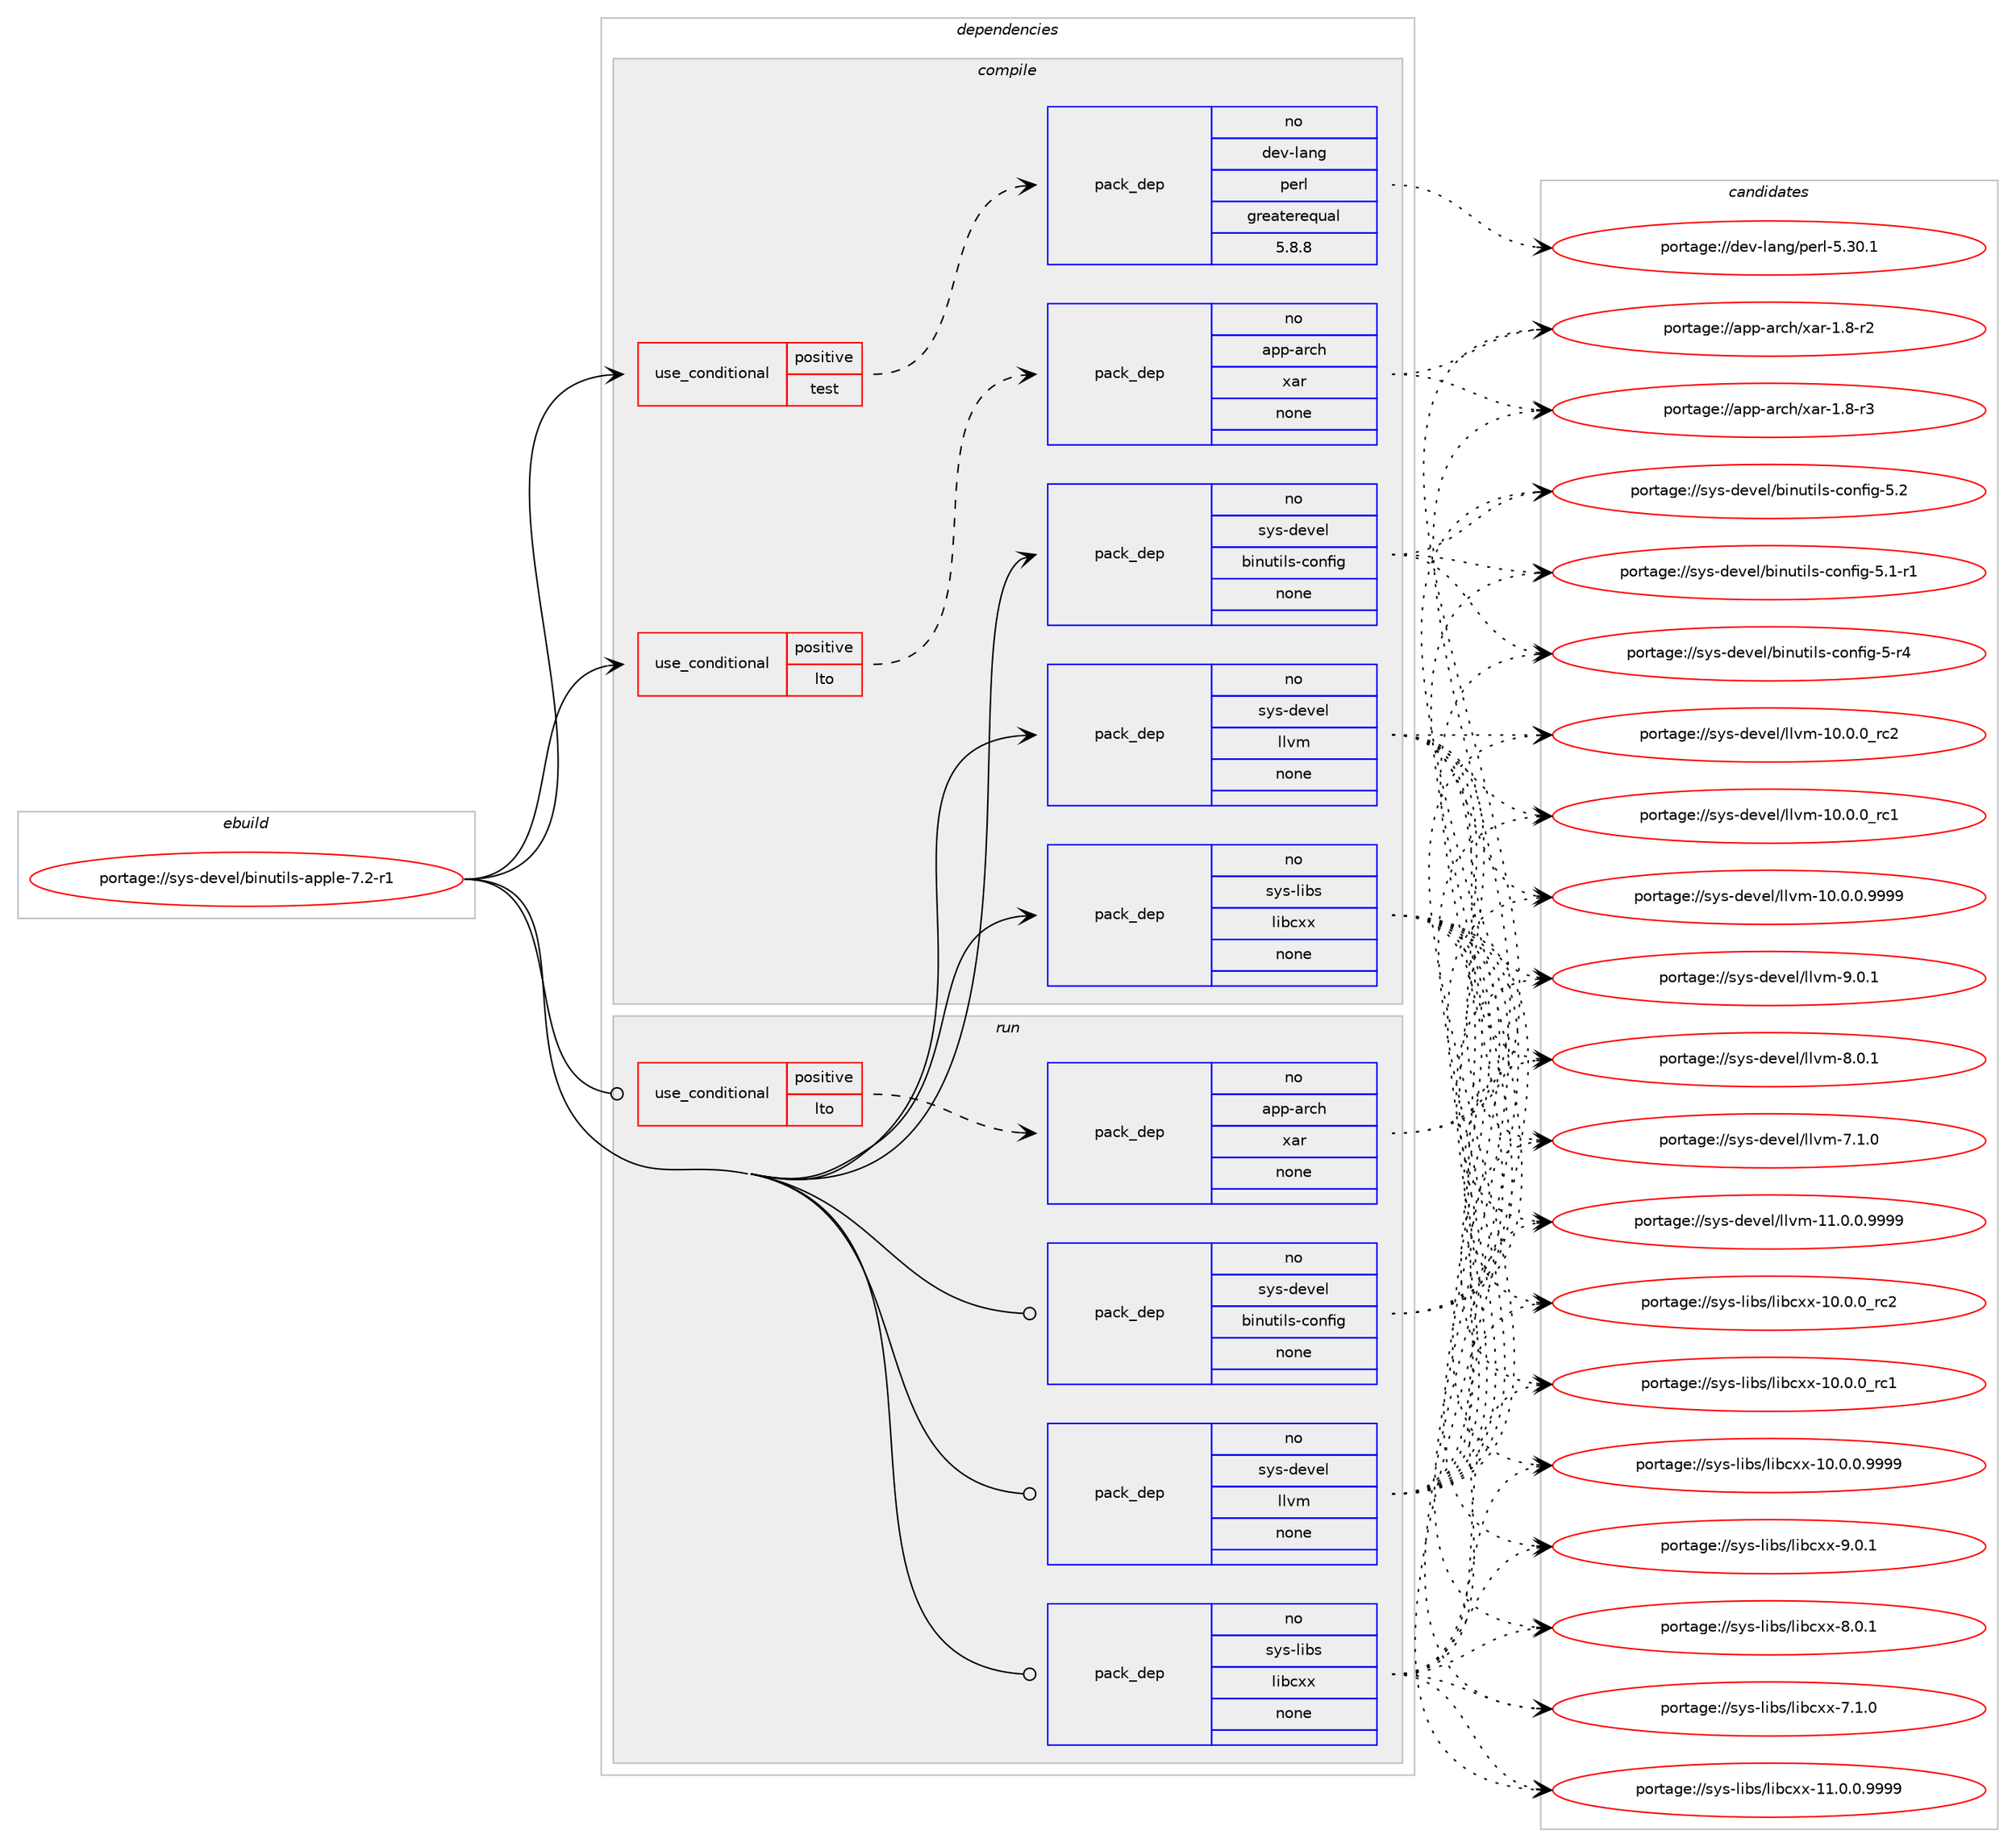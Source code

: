 digraph prolog {

# *************
# Graph options
# *************

newrank=true;
concentrate=true;
compound=true;
graph [rankdir=LR,fontname=Helvetica,fontsize=10,ranksep=1.5];#, ranksep=2.5, nodesep=0.2];
edge  [arrowhead=vee];
node  [fontname=Helvetica,fontsize=10];

# **********
# The ebuild
# **********

subgraph cluster_leftcol {
color=gray;
rank=same;
label=<<i>ebuild</i>>;
id [label="portage://sys-devel/binutils-apple-7.2-r1", color=red, width=4, href="../sys-devel/binutils-apple-7.2-r1.svg"];
}

# ****************
# The dependencies
# ****************

subgraph cluster_midcol {
color=gray;
label=<<i>dependencies</i>>;
subgraph cluster_compile {
fillcolor="#eeeeee";
style=filled;
label=<<i>compile</i>>;
subgraph cond10500 {
dependency52066 [label=<<TABLE BORDER="0" CELLBORDER="1" CELLSPACING="0" CELLPADDING="4"><TR><TD ROWSPAN="3" CELLPADDING="10">use_conditional</TD></TR><TR><TD>positive</TD></TR><TR><TD>lto</TD></TR></TABLE>>, shape=none, color=red];
subgraph pack40442 {
dependency52067 [label=<<TABLE BORDER="0" CELLBORDER="1" CELLSPACING="0" CELLPADDING="4" WIDTH="220"><TR><TD ROWSPAN="6" CELLPADDING="30">pack_dep</TD></TR><TR><TD WIDTH="110">no</TD></TR><TR><TD>app-arch</TD></TR><TR><TD>xar</TD></TR><TR><TD>none</TD></TR><TR><TD></TD></TR></TABLE>>, shape=none, color=blue];
}
dependency52066:e -> dependency52067:w [weight=20,style="dashed",arrowhead="vee"];
}
id:e -> dependency52066:w [weight=20,style="solid",arrowhead="vee"];
subgraph cond10501 {
dependency52068 [label=<<TABLE BORDER="0" CELLBORDER="1" CELLSPACING="0" CELLPADDING="4"><TR><TD ROWSPAN="3" CELLPADDING="10">use_conditional</TD></TR><TR><TD>positive</TD></TR><TR><TD>test</TD></TR></TABLE>>, shape=none, color=red];
subgraph pack40443 {
dependency52069 [label=<<TABLE BORDER="0" CELLBORDER="1" CELLSPACING="0" CELLPADDING="4" WIDTH="220"><TR><TD ROWSPAN="6" CELLPADDING="30">pack_dep</TD></TR><TR><TD WIDTH="110">no</TD></TR><TR><TD>dev-lang</TD></TR><TR><TD>perl</TD></TR><TR><TD>greaterequal</TD></TR><TR><TD>5.8.8</TD></TR></TABLE>>, shape=none, color=blue];
}
dependency52068:e -> dependency52069:w [weight=20,style="dashed",arrowhead="vee"];
}
id:e -> dependency52068:w [weight=20,style="solid",arrowhead="vee"];
subgraph pack40444 {
dependency52070 [label=<<TABLE BORDER="0" CELLBORDER="1" CELLSPACING="0" CELLPADDING="4" WIDTH="220"><TR><TD ROWSPAN="6" CELLPADDING="30">pack_dep</TD></TR><TR><TD WIDTH="110">no</TD></TR><TR><TD>sys-devel</TD></TR><TR><TD>binutils-config</TD></TR><TR><TD>none</TD></TR><TR><TD></TD></TR></TABLE>>, shape=none, color=blue];
}
id:e -> dependency52070:w [weight=20,style="solid",arrowhead="vee"];
subgraph pack40445 {
dependency52071 [label=<<TABLE BORDER="0" CELLBORDER="1" CELLSPACING="0" CELLPADDING="4" WIDTH="220"><TR><TD ROWSPAN="6" CELLPADDING="30">pack_dep</TD></TR><TR><TD WIDTH="110">no</TD></TR><TR><TD>sys-devel</TD></TR><TR><TD>llvm</TD></TR><TR><TD>none</TD></TR><TR><TD></TD></TR></TABLE>>, shape=none, color=blue];
}
id:e -> dependency52071:w [weight=20,style="solid",arrowhead="vee"];
subgraph pack40446 {
dependency52072 [label=<<TABLE BORDER="0" CELLBORDER="1" CELLSPACING="0" CELLPADDING="4" WIDTH="220"><TR><TD ROWSPAN="6" CELLPADDING="30">pack_dep</TD></TR><TR><TD WIDTH="110">no</TD></TR><TR><TD>sys-libs</TD></TR><TR><TD>libcxx</TD></TR><TR><TD>none</TD></TR><TR><TD></TD></TR></TABLE>>, shape=none, color=blue];
}
id:e -> dependency52072:w [weight=20,style="solid",arrowhead="vee"];
}
subgraph cluster_compileandrun {
fillcolor="#eeeeee";
style=filled;
label=<<i>compile and run</i>>;
}
subgraph cluster_run {
fillcolor="#eeeeee";
style=filled;
label=<<i>run</i>>;
subgraph cond10502 {
dependency52073 [label=<<TABLE BORDER="0" CELLBORDER="1" CELLSPACING="0" CELLPADDING="4"><TR><TD ROWSPAN="3" CELLPADDING="10">use_conditional</TD></TR><TR><TD>positive</TD></TR><TR><TD>lto</TD></TR></TABLE>>, shape=none, color=red];
subgraph pack40447 {
dependency52074 [label=<<TABLE BORDER="0" CELLBORDER="1" CELLSPACING="0" CELLPADDING="4" WIDTH="220"><TR><TD ROWSPAN="6" CELLPADDING="30">pack_dep</TD></TR><TR><TD WIDTH="110">no</TD></TR><TR><TD>app-arch</TD></TR><TR><TD>xar</TD></TR><TR><TD>none</TD></TR><TR><TD></TD></TR></TABLE>>, shape=none, color=blue];
}
dependency52073:e -> dependency52074:w [weight=20,style="dashed",arrowhead="vee"];
}
id:e -> dependency52073:w [weight=20,style="solid",arrowhead="odot"];
subgraph pack40448 {
dependency52075 [label=<<TABLE BORDER="0" CELLBORDER="1" CELLSPACING="0" CELLPADDING="4" WIDTH="220"><TR><TD ROWSPAN="6" CELLPADDING="30">pack_dep</TD></TR><TR><TD WIDTH="110">no</TD></TR><TR><TD>sys-devel</TD></TR><TR><TD>binutils-config</TD></TR><TR><TD>none</TD></TR><TR><TD></TD></TR></TABLE>>, shape=none, color=blue];
}
id:e -> dependency52075:w [weight=20,style="solid",arrowhead="odot"];
subgraph pack40449 {
dependency52076 [label=<<TABLE BORDER="0" CELLBORDER="1" CELLSPACING="0" CELLPADDING="4" WIDTH="220"><TR><TD ROWSPAN="6" CELLPADDING="30">pack_dep</TD></TR><TR><TD WIDTH="110">no</TD></TR><TR><TD>sys-devel</TD></TR><TR><TD>llvm</TD></TR><TR><TD>none</TD></TR><TR><TD></TD></TR></TABLE>>, shape=none, color=blue];
}
id:e -> dependency52076:w [weight=20,style="solid",arrowhead="odot"];
subgraph pack40450 {
dependency52077 [label=<<TABLE BORDER="0" CELLBORDER="1" CELLSPACING="0" CELLPADDING="4" WIDTH="220"><TR><TD ROWSPAN="6" CELLPADDING="30">pack_dep</TD></TR><TR><TD WIDTH="110">no</TD></TR><TR><TD>sys-libs</TD></TR><TR><TD>libcxx</TD></TR><TR><TD>none</TD></TR><TR><TD></TD></TR></TABLE>>, shape=none, color=blue];
}
id:e -> dependency52077:w [weight=20,style="solid",arrowhead="odot"];
}
}

# **************
# The candidates
# **************

subgraph cluster_choices {
rank=same;
color=gray;
label=<<i>candidates</i>>;

subgraph choice40442 {
color=black;
nodesep=1;
choice971121124597114991044712097114454946564511451 [label="portage://app-arch/xar-1.8-r3", color=red, width=4,href="../app-arch/xar-1.8-r3.svg"];
choice971121124597114991044712097114454946564511450 [label="portage://app-arch/xar-1.8-r2", color=red, width=4,href="../app-arch/xar-1.8-r2.svg"];
dependency52067:e -> choice971121124597114991044712097114454946564511451:w [style=dotted,weight="100"];
dependency52067:e -> choice971121124597114991044712097114454946564511450:w [style=dotted,weight="100"];
}
subgraph choice40443 {
color=black;
nodesep=1;
choice10010111845108971101034711210111410845534651484649 [label="portage://dev-lang/perl-5.30.1", color=red, width=4,href="../dev-lang/perl-5.30.1.svg"];
dependency52069:e -> choice10010111845108971101034711210111410845534651484649:w [style=dotted,weight="100"];
}
subgraph choice40444 {
color=black;
nodesep=1;
choice115121115451001011181011084798105110117116105108115459911111010210510345534650 [label="portage://sys-devel/binutils-config-5.2", color=red, width=4,href="../sys-devel/binutils-config-5.2.svg"];
choice1151211154510010111810110847981051101171161051081154599111110102105103455346494511449 [label="portage://sys-devel/binutils-config-5.1-r1", color=red, width=4,href="../sys-devel/binutils-config-5.1-r1.svg"];
choice115121115451001011181011084798105110117116105108115459911111010210510345534511452 [label="portage://sys-devel/binutils-config-5-r4", color=red, width=4,href="../sys-devel/binutils-config-5-r4.svg"];
dependency52070:e -> choice115121115451001011181011084798105110117116105108115459911111010210510345534650:w [style=dotted,weight="100"];
dependency52070:e -> choice1151211154510010111810110847981051101171161051081154599111110102105103455346494511449:w [style=dotted,weight="100"];
dependency52070:e -> choice115121115451001011181011084798105110117116105108115459911111010210510345534511452:w [style=dotted,weight="100"];
}
subgraph choice40445 {
color=black;
nodesep=1;
choice1151211154510010111810110847108108118109455746484649 [label="portage://sys-devel/llvm-9.0.1", color=red, width=4,href="../sys-devel/llvm-9.0.1.svg"];
choice1151211154510010111810110847108108118109455646484649 [label="portage://sys-devel/llvm-8.0.1", color=red, width=4,href="../sys-devel/llvm-8.0.1.svg"];
choice1151211154510010111810110847108108118109455546494648 [label="portage://sys-devel/llvm-7.1.0", color=red, width=4,href="../sys-devel/llvm-7.1.0.svg"];
choice1151211154510010111810110847108108118109454949464846484657575757 [label="portage://sys-devel/llvm-11.0.0.9999", color=red, width=4,href="../sys-devel/llvm-11.0.0.9999.svg"];
choice115121115451001011181011084710810811810945494846484648951149950 [label="portage://sys-devel/llvm-10.0.0_rc2", color=red, width=4,href="../sys-devel/llvm-10.0.0_rc2.svg"];
choice115121115451001011181011084710810811810945494846484648951149949 [label="portage://sys-devel/llvm-10.0.0_rc1", color=red, width=4,href="../sys-devel/llvm-10.0.0_rc1.svg"];
choice1151211154510010111810110847108108118109454948464846484657575757 [label="portage://sys-devel/llvm-10.0.0.9999", color=red, width=4,href="../sys-devel/llvm-10.0.0.9999.svg"];
dependency52071:e -> choice1151211154510010111810110847108108118109455746484649:w [style=dotted,weight="100"];
dependency52071:e -> choice1151211154510010111810110847108108118109455646484649:w [style=dotted,weight="100"];
dependency52071:e -> choice1151211154510010111810110847108108118109455546494648:w [style=dotted,weight="100"];
dependency52071:e -> choice1151211154510010111810110847108108118109454949464846484657575757:w [style=dotted,weight="100"];
dependency52071:e -> choice115121115451001011181011084710810811810945494846484648951149950:w [style=dotted,weight="100"];
dependency52071:e -> choice115121115451001011181011084710810811810945494846484648951149949:w [style=dotted,weight="100"];
dependency52071:e -> choice1151211154510010111810110847108108118109454948464846484657575757:w [style=dotted,weight="100"];
}
subgraph choice40446 {
color=black;
nodesep=1;
choice1151211154510810598115471081059899120120455746484649 [label="portage://sys-libs/libcxx-9.0.1", color=red, width=4,href="../sys-libs/libcxx-9.0.1.svg"];
choice1151211154510810598115471081059899120120455646484649 [label="portage://sys-libs/libcxx-8.0.1", color=red, width=4,href="../sys-libs/libcxx-8.0.1.svg"];
choice1151211154510810598115471081059899120120455546494648 [label="portage://sys-libs/libcxx-7.1.0", color=red, width=4,href="../sys-libs/libcxx-7.1.0.svg"];
choice1151211154510810598115471081059899120120454949464846484657575757 [label="portage://sys-libs/libcxx-11.0.0.9999", color=red, width=4,href="../sys-libs/libcxx-11.0.0.9999.svg"];
choice115121115451081059811547108105989912012045494846484648951149950 [label="portage://sys-libs/libcxx-10.0.0_rc2", color=red, width=4,href="../sys-libs/libcxx-10.0.0_rc2.svg"];
choice115121115451081059811547108105989912012045494846484648951149949 [label="portage://sys-libs/libcxx-10.0.0_rc1", color=red, width=4,href="../sys-libs/libcxx-10.0.0_rc1.svg"];
choice1151211154510810598115471081059899120120454948464846484657575757 [label="portage://sys-libs/libcxx-10.0.0.9999", color=red, width=4,href="../sys-libs/libcxx-10.0.0.9999.svg"];
dependency52072:e -> choice1151211154510810598115471081059899120120455746484649:w [style=dotted,weight="100"];
dependency52072:e -> choice1151211154510810598115471081059899120120455646484649:w [style=dotted,weight="100"];
dependency52072:e -> choice1151211154510810598115471081059899120120455546494648:w [style=dotted,weight="100"];
dependency52072:e -> choice1151211154510810598115471081059899120120454949464846484657575757:w [style=dotted,weight="100"];
dependency52072:e -> choice115121115451081059811547108105989912012045494846484648951149950:w [style=dotted,weight="100"];
dependency52072:e -> choice115121115451081059811547108105989912012045494846484648951149949:w [style=dotted,weight="100"];
dependency52072:e -> choice1151211154510810598115471081059899120120454948464846484657575757:w [style=dotted,weight="100"];
}
subgraph choice40447 {
color=black;
nodesep=1;
choice971121124597114991044712097114454946564511451 [label="portage://app-arch/xar-1.8-r3", color=red, width=4,href="../app-arch/xar-1.8-r3.svg"];
choice971121124597114991044712097114454946564511450 [label="portage://app-arch/xar-1.8-r2", color=red, width=4,href="../app-arch/xar-1.8-r2.svg"];
dependency52074:e -> choice971121124597114991044712097114454946564511451:w [style=dotted,weight="100"];
dependency52074:e -> choice971121124597114991044712097114454946564511450:w [style=dotted,weight="100"];
}
subgraph choice40448 {
color=black;
nodesep=1;
choice115121115451001011181011084798105110117116105108115459911111010210510345534650 [label="portage://sys-devel/binutils-config-5.2", color=red, width=4,href="../sys-devel/binutils-config-5.2.svg"];
choice1151211154510010111810110847981051101171161051081154599111110102105103455346494511449 [label="portage://sys-devel/binutils-config-5.1-r1", color=red, width=4,href="../sys-devel/binutils-config-5.1-r1.svg"];
choice115121115451001011181011084798105110117116105108115459911111010210510345534511452 [label="portage://sys-devel/binutils-config-5-r4", color=red, width=4,href="../sys-devel/binutils-config-5-r4.svg"];
dependency52075:e -> choice115121115451001011181011084798105110117116105108115459911111010210510345534650:w [style=dotted,weight="100"];
dependency52075:e -> choice1151211154510010111810110847981051101171161051081154599111110102105103455346494511449:w [style=dotted,weight="100"];
dependency52075:e -> choice115121115451001011181011084798105110117116105108115459911111010210510345534511452:w [style=dotted,weight="100"];
}
subgraph choice40449 {
color=black;
nodesep=1;
choice1151211154510010111810110847108108118109455746484649 [label="portage://sys-devel/llvm-9.0.1", color=red, width=4,href="../sys-devel/llvm-9.0.1.svg"];
choice1151211154510010111810110847108108118109455646484649 [label="portage://sys-devel/llvm-8.0.1", color=red, width=4,href="../sys-devel/llvm-8.0.1.svg"];
choice1151211154510010111810110847108108118109455546494648 [label="portage://sys-devel/llvm-7.1.0", color=red, width=4,href="../sys-devel/llvm-7.1.0.svg"];
choice1151211154510010111810110847108108118109454949464846484657575757 [label="portage://sys-devel/llvm-11.0.0.9999", color=red, width=4,href="../sys-devel/llvm-11.0.0.9999.svg"];
choice115121115451001011181011084710810811810945494846484648951149950 [label="portage://sys-devel/llvm-10.0.0_rc2", color=red, width=4,href="../sys-devel/llvm-10.0.0_rc2.svg"];
choice115121115451001011181011084710810811810945494846484648951149949 [label="portage://sys-devel/llvm-10.0.0_rc1", color=red, width=4,href="../sys-devel/llvm-10.0.0_rc1.svg"];
choice1151211154510010111810110847108108118109454948464846484657575757 [label="portage://sys-devel/llvm-10.0.0.9999", color=red, width=4,href="../sys-devel/llvm-10.0.0.9999.svg"];
dependency52076:e -> choice1151211154510010111810110847108108118109455746484649:w [style=dotted,weight="100"];
dependency52076:e -> choice1151211154510010111810110847108108118109455646484649:w [style=dotted,weight="100"];
dependency52076:e -> choice1151211154510010111810110847108108118109455546494648:w [style=dotted,weight="100"];
dependency52076:e -> choice1151211154510010111810110847108108118109454949464846484657575757:w [style=dotted,weight="100"];
dependency52076:e -> choice115121115451001011181011084710810811810945494846484648951149950:w [style=dotted,weight="100"];
dependency52076:e -> choice115121115451001011181011084710810811810945494846484648951149949:w [style=dotted,weight="100"];
dependency52076:e -> choice1151211154510010111810110847108108118109454948464846484657575757:w [style=dotted,weight="100"];
}
subgraph choice40450 {
color=black;
nodesep=1;
choice1151211154510810598115471081059899120120455746484649 [label="portage://sys-libs/libcxx-9.0.1", color=red, width=4,href="../sys-libs/libcxx-9.0.1.svg"];
choice1151211154510810598115471081059899120120455646484649 [label="portage://sys-libs/libcxx-8.0.1", color=red, width=4,href="../sys-libs/libcxx-8.0.1.svg"];
choice1151211154510810598115471081059899120120455546494648 [label="portage://sys-libs/libcxx-7.1.0", color=red, width=4,href="../sys-libs/libcxx-7.1.0.svg"];
choice1151211154510810598115471081059899120120454949464846484657575757 [label="portage://sys-libs/libcxx-11.0.0.9999", color=red, width=4,href="../sys-libs/libcxx-11.0.0.9999.svg"];
choice115121115451081059811547108105989912012045494846484648951149950 [label="portage://sys-libs/libcxx-10.0.0_rc2", color=red, width=4,href="../sys-libs/libcxx-10.0.0_rc2.svg"];
choice115121115451081059811547108105989912012045494846484648951149949 [label="portage://sys-libs/libcxx-10.0.0_rc1", color=red, width=4,href="../sys-libs/libcxx-10.0.0_rc1.svg"];
choice1151211154510810598115471081059899120120454948464846484657575757 [label="portage://sys-libs/libcxx-10.0.0.9999", color=red, width=4,href="../sys-libs/libcxx-10.0.0.9999.svg"];
dependency52077:e -> choice1151211154510810598115471081059899120120455746484649:w [style=dotted,weight="100"];
dependency52077:e -> choice1151211154510810598115471081059899120120455646484649:w [style=dotted,weight="100"];
dependency52077:e -> choice1151211154510810598115471081059899120120455546494648:w [style=dotted,weight="100"];
dependency52077:e -> choice1151211154510810598115471081059899120120454949464846484657575757:w [style=dotted,weight="100"];
dependency52077:e -> choice115121115451081059811547108105989912012045494846484648951149950:w [style=dotted,weight="100"];
dependency52077:e -> choice115121115451081059811547108105989912012045494846484648951149949:w [style=dotted,weight="100"];
dependency52077:e -> choice1151211154510810598115471081059899120120454948464846484657575757:w [style=dotted,weight="100"];
}
}

}
